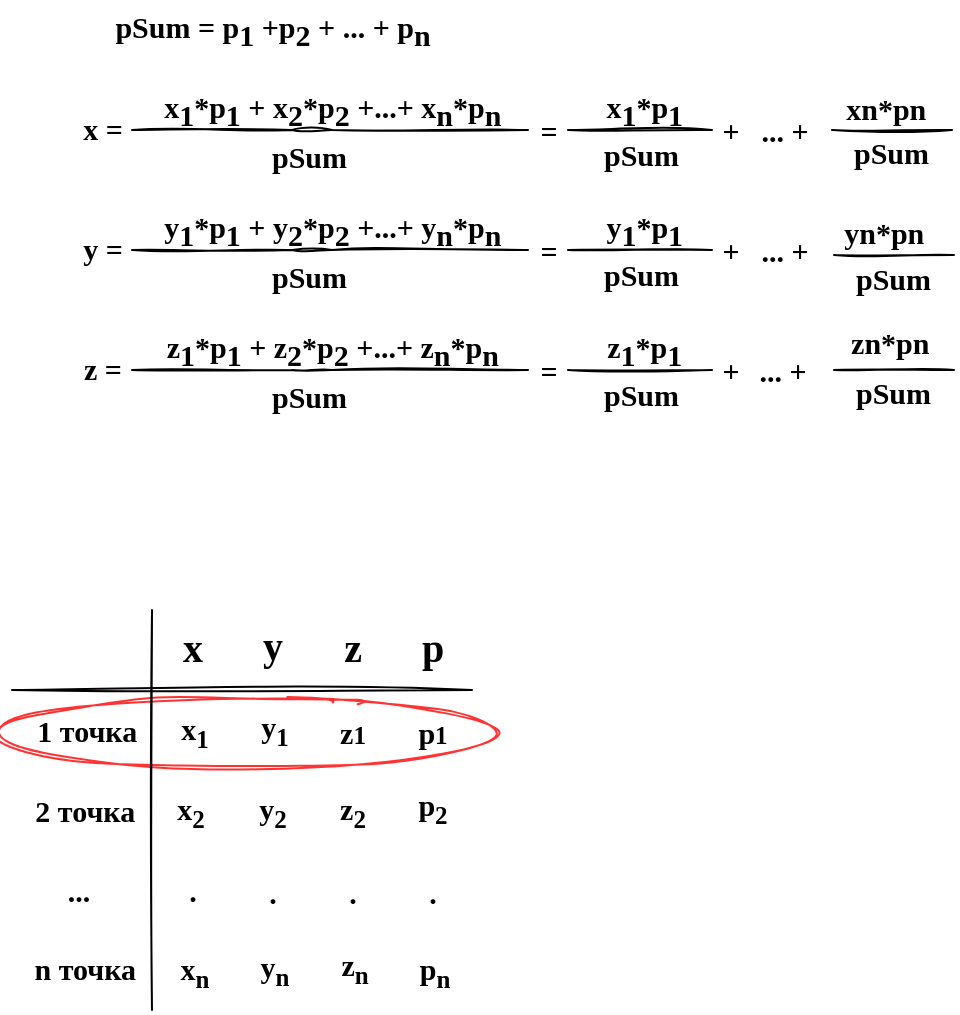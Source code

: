 <mxfile version="15.2.7" type="device"><diagram id="EPFdd0bSfsvq8oCg-2A9" name="Страница 1"><mxGraphModel dx="487" dy="282" grid="0" gridSize="10" guides="1" tooltips="1" connect="1" arrows="1" fold="1" page="1" pageScale="1" pageWidth="827" pageHeight="1169" math="0" shadow="0"><root><mxCell id="0"/><mxCell id="1" parent="0"/><mxCell id="UScfY4CQxV5__BltaqXN-158" value="" style="ellipse;whiteSpace=wrap;html=1;labelBackgroundColor=none;fontFamily=Comic Sans MS;fontSize=20;fontColor=default;sketch=1;strokeColor=#FF3333;" vertex="1" parent="1"><mxGeometry x="5" y="443" width="245" height="37" as="geometry"/></mxCell><mxCell id="UScfY4CQxV5__BltaqXN-2" value="&lt;span style=&quot;font-size: 15px; background-color: rgb(255, 255, 255);&quot;&gt;&amp;nbsp;x&lt;sub style=&quot;font-size: 15px;&quot;&gt;1&lt;/sub&gt;*p&lt;sub style=&quot;font-size: 15px;&quot;&gt;1&amp;nbsp;&lt;/sub&gt;+ x&lt;sub style=&quot;font-size: 15px;&quot;&gt;2&lt;/sub&gt;*p&lt;sub style=&quot;font-size: 15px;&quot;&gt;2&lt;/sub&gt; +...+ x&lt;sub style=&quot;font-size: 15px;&quot;&gt;n&lt;/sub&gt;*p&lt;sub style=&quot;font-size: 15px;&quot;&gt;n&lt;/sub&gt;&lt;/span&gt;" style="text;html=1;align=center;verticalAlign=middle;resizable=0;points=[];autosize=1;labelBackgroundColor=default;fontFamily=Comic Sans MS;fontStyle=1;fontSize=15;sketch=1;" vertex="1" parent="1"><mxGeometry x="58" y="135" width="220" height="30" as="geometry"/></mxCell><mxCell id="UScfY4CQxV5__BltaqXN-4" value="" style="endArrow=none;html=1;fontFamily=Comic Sans MS;fontStyle=1;fontSize=15;sketch=1;" edge="1" parent="1"><mxGeometry width="50" height="50" relative="1" as="geometry"><mxPoint x="70" y="160" as="sourcePoint"/><mxPoint x="268" y="160" as="targetPoint"/><Array as="points"><mxPoint x="160" y="160"/></Array></mxGeometry></mxCell><mxCell id="UScfY4CQxV5__BltaqXN-5" value="&lt;div style=&quot;text-align: center; font-size: 15px;&quot;&gt;&lt;span style=&quot;font-size: 15px;&quot;&gt;&lt;font style=&quot;font-size: 15px;&quot;&gt;pSum&lt;/font&gt;&lt;/span&gt;&lt;/div&gt;" style="text;whiteSpace=wrap;html=1;labelBackgroundColor=default;fontColor=default;fontFamily=Comic Sans MS;fontStyle=1;fontSize=15;sketch=1;" vertex="1" parent="1"><mxGeometry x="138" y="158" width="46" height="30" as="geometry"/></mxCell><mxCell id="UScfY4CQxV5__BltaqXN-6" value="x =" style="text;html=1;align=center;verticalAlign=middle;resizable=0;points=[];autosize=1;strokeColor=none;fillColor=none;fontColor=default;fontFamily=Comic Sans MS;fontStyle=1;fontSize=15;sketch=1;" vertex="1" parent="1"><mxGeometry x="35" y="149" width="40" height="20" as="geometry"/></mxCell><mxCell id="UScfY4CQxV5__BltaqXN-7" value="=" style="text;html=1;align=center;verticalAlign=middle;resizable=0;points=[];autosize=1;strokeColor=none;fillColor=none;fontColor=default;fontFamily=Comic Sans MS;fontStyle=1;fontSize=15;sketch=1;" vertex="1" parent="1"><mxGeometry x="268" y="150" width="20" height="20" as="geometry"/></mxCell><mxCell id="UScfY4CQxV5__BltaqXN-18" value="&lt;span style=&quot;font-size: 15px; background-color: rgb(255, 255, 255);&quot;&gt;&amp;nbsp;x&lt;sub style=&quot;font-size: 15px;&quot;&gt;1&lt;/sub&gt;*p&lt;sub style=&quot;font-size: 15px;&quot;&gt;1&lt;/sub&gt;&lt;/span&gt;" style="text;html=1;align=center;verticalAlign=middle;resizable=0;points=[];autosize=1;labelBackgroundColor=default;fontFamily=Comic Sans MS;fontStyle=1;fontSize=15;sketch=1;" vertex="1" parent="1"><mxGeometry x="289" y="135" width="70" height="30" as="geometry"/></mxCell><mxCell id="UScfY4CQxV5__BltaqXN-19" value="" style="endArrow=none;html=1;fontFamily=Comic Sans MS;fontStyle=1;fontSize=15;sketch=1;" edge="1" parent="1"><mxGeometry width="50" height="50" relative="1" as="geometry"><mxPoint x="288" y="160" as="sourcePoint"/><mxPoint x="360" y="160" as="targetPoint"/><Array as="points"/></mxGeometry></mxCell><mxCell id="UScfY4CQxV5__BltaqXN-20" value="&lt;span style=&quot;font-size: 15px; text-align: center;&quot;&gt;pSum&lt;/span&gt;" style="text;whiteSpace=wrap;html=1;labelBackgroundColor=default;fontColor=default;fontFamily=Comic Sans MS;fontStyle=1;fontSize=15;sketch=1;" vertex="1" parent="1"><mxGeometry x="304" y="157" width="42" height="30" as="geometry"/></mxCell><mxCell id="UScfY4CQxV5__BltaqXN-21" value="+" style="text;html=1;align=center;verticalAlign=middle;resizable=0;points=[];autosize=1;strokeColor=none;fillColor=none;fontColor=default;fontFamily=Comic Sans MS;fontStyle=1;fontSize=15;sketch=1;" vertex="1" parent="1"><mxGeometry x="359" y="150" width="20" height="20" as="geometry"/></mxCell><mxCell id="UScfY4CQxV5__BltaqXN-31" value="pSum =&amp;nbsp;&lt;span style=&quot;font-size: 15px;&quot;&gt;p&lt;/span&gt;&lt;sub style=&quot;font-size: 15px;&quot;&gt;1&lt;/sub&gt;&lt;span style=&quot;font-size: 15px;&quot;&gt;&amp;nbsp;+p&lt;/span&gt;&lt;sub style=&quot;font-size: 15px;&quot;&gt;2&lt;/sub&gt;&lt;span style=&quot;font-size: 15px;&quot;&gt;&amp;nbsp;+ ... + p&lt;/span&gt;&lt;sub style=&quot;font-size: 15px;&quot;&gt;n&lt;/sub&gt;" style="text;html=1;align=center;verticalAlign=middle;resizable=0;points=[];autosize=1;strokeColor=none;fillColor=none;fontColor=default;fontFamily=Comic Sans MS;fontStyle=1;fontSize=15;sketch=1;" vertex="1" parent="1"><mxGeometry x="35" y="95" width="210" height="30" as="geometry"/></mxCell><mxCell id="UScfY4CQxV5__BltaqXN-48" value="" style="endArrow=none;html=1;fontFamily=Comic Sans MS;fontStyle=1;fontSize=15;sketch=1;" edge="1" parent="1"><mxGeometry width="50" height="50" relative="1" as="geometry"><mxPoint x="420" y="160" as="sourcePoint"/><mxPoint x="480" y="160" as="targetPoint"/><Array as="points"/></mxGeometry></mxCell><mxCell id="UScfY4CQxV5__BltaqXN-49" value="&lt;span style=&quot;background-color: rgb(255, 255, 255); font-size: 15px;&quot;&gt;&amp;nbsp; &amp;nbsp;xn*p&lt;/span&gt;&lt;span style=&quot;background-color: rgb(255, 255, 255); font-size: 15px;&quot;&gt;n&lt;/span&gt;" style="text;html=1;align=center;verticalAlign=middle;resizable=0;points=[];autosize=1;labelBackgroundColor=default;fontFamily=Comic Sans MS;fontStyle=1;fontSize=15;sketch=1;" vertex="1" parent="1"><mxGeometry x="401" y="139" width="80" height="20" as="geometry"/></mxCell><mxCell id="UScfY4CQxV5__BltaqXN-50" value="&lt;span style=&quot;font-size: 15px; text-align: center;&quot;&gt;pSum&lt;/span&gt;" style="text;whiteSpace=wrap;html=1;labelBackgroundColor=default;fontColor=default;fontFamily=Comic Sans MS;fontStyle=1;fontSize=15;sketch=1;" vertex="1" parent="1"><mxGeometry x="429" y="156" width="44" height="30" as="geometry"/></mxCell><mxCell id="UScfY4CQxV5__BltaqXN-78" value="x" style="text;html=1;align=center;verticalAlign=middle;resizable=0;points=[];autosize=1;strokeColor=none;fillColor=none;fontColor=default;fontSize=20;fontStyle=1;fontFamily=Comic Sans MS;sketch=1;" vertex="1" parent="1"><mxGeometry x="84.5" y="403" width="30" height="30" as="geometry"/></mxCell><mxCell id="UScfY4CQxV5__BltaqXN-79" value="y" style="text;html=1;align=center;verticalAlign=middle;resizable=0;points=[];autosize=1;strokeColor=none;fillColor=none;fontColor=default;fontSize=20;fontStyle=1;fontFamily=Comic Sans MS;sketch=1;" vertex="1" parent="1"><mxGeometry x="125" y="402" width="30" height="30" as="geometry"/></mxCell><mxCell id="UScfY4CQxV5__BltaqXN-80" value="z" style="text;html=1;align=center;verticalAlign=middle;resizable=0;points=[];autosize=1;strokeColor=none;fillColor=none;fontColor=default;fontSize=20;fontStyle=1;fontFamily=Comic Sans MS;sketch=1;" vertex="1" parent="1"><mxGeometry x="165" y="403" width="30" height="30" as="geometry"/></mxCell><mxCell id="UScfY4CQxV5__BltaqXN-81" value="p" style="text;html=1;align=center;verticalAlign=middle;resizable=0;points=[];autosize=1;strokeColor=none;fillColor=none;fontColor=default;fontSize=20;fontStyle=1;fontFamily=Comic Sans MS;sketch=1;" vertex="1" parent="1"><mxGeometry x="205" y="403" width="30" height="30" as="geometry"/></mxCell><mxCell id="UScfY4CQxV5__BltaqXN-82" value="1 точка&amp;nbsp;" style="text;html=1;align=center;verticalAlign=middle;resizable=0;points=[];autosize=1;strokeColor=none;fillColor=none;fontColor=default;fontSize=15;fontStyle=1;fontFamily=Comic Sans MS;sketch=1;" vertex="1" parent="1"><mxGeometry x="8.5" y="450" width="80" height="20" as="geometry"/></mxCell><mxCell id="UScfY4CQxV5__BltaqXN-84" value="2 точка&amp;nbsp;" style="text;html=1;align=center;verticalAlign=middle;resizable=0;points=[];autosize=1;strokeColor=none;fillColor=none;fontColor=default;fontSize=15;fontStyle=1;fontFamily=Comic Sans MS;sketch=1;" vertex="1" parent="1"><mxGeometry x="8" y="490" width="80" height="20" as="geometry"/></mxCell><mxCell id="UScfY4CQxV5__BltaqXN-86" value="n точка&amp;nbsp;" style="text;html=1;align=center;verticalAlign=middle;resizable=0;points=[];autosize=1;strokeColor=none;fillColor=none;fontColor=default;fontSize=15;fontStyle=1;fontFamily=Comic Sans MS;sketch=1;" vertex="1" parent="1"><mxGeometry x="8" y="569" width="80" height="20" as="geometry"/></mxCell><mxCell id="UScfY4CQxV5__BltaqXN-87" value="" style="endArrow=none;html=1;fontColor=default;fontSize=15;fontStyle=1;fontFamily=Comic Sans MS;sketch=1;" edge="1" parent="1"><mxGeometry width="50" height="50" relative="1" as="geometry"><mxPoint x="10" y="440" as="sourcePoint"/><mxPoint x="240" y="440" as="targetPoint"/></mxGeometry></mxCell><mxCell id="UScfY4CQxV5__BltaqXN-88" value="" style="endArrow=none;html=1;fontColor=default;fontSize=15;fontStyle=1;fontFamily=Comic Sans MS;sketch=1;" edge="1" parent="1"><mxGeometry width="50" height="50" relative="1" as="geometry"><mxPoint x="80" y="600" as="sourcePoint"/><mxPoint x="80" y="400" as="targetPoint"/></mxGeometry></mxCell><mxCell id="UScfY4CQxV5__BltaqXN-89" value="x&lt;span style=&quot;font-size: 15px&quot;&gt;&lt;sub&gt;1&lt;/sub&gt;&lt;/span&gt;" style="text;html=1;align=center;verticalAlign=middle;resizable=0;points=[];autosize=1;strokeColor=none;fillColor=none;fontColor=default;fontSize=15;fontStyle=1;fontFamily=Comic Sans MS;sketch=1;" vertex="1" parent="1"><mxGeometry x="87.5" y="447" width="27" height="27" as="geometry"/></mxCell><mxCell id="UScfY4CQxV5__BltaqXN-90" value="y&lt;span style=&quot;font-size: 15px&quot;&gt;&lt;sub&gt;1&lt;/sub&gt;&lt;/span&gt;" style="text;html=1;align=center;verticalAlign=middle;resizable=0;points=[];autosize=1;strokeColor=none;fillColor=none;fontColor=default;fontSize=15;fontStyle=1;fontFamily=Comic Sans MS;sketch=1;" vertex="1" parent="1"><mxGeometry x="128" y="446" width="26" height="27" as="geometry"/></mxCell><mxCell id="UScfY4CQxV5__BltaqXN-92" value="&lt;span style=&quot;font-size: 15px&quot;&gt;&lt;span style=&quot;vertical-align: sub ; font-size: 15px&quot;&gt;z&lt;/span&gt;&lt;sub&gt;1&lt;/sub&gt;&lt;/span&gt;" style="text;html=1;align=center;verticalAlign=middle;resizable=0;points=[];autosize=1;strokeColor=none;fillColor=none;fontColor=default;fontSize=15;fontStyle=1;fontFamily=Comic Sans MS;sketch=1;" vertex="1" parent="1"><mxGeometry x="167" y="445" width="26" height="27" as="geometry"/></mxCell><mxCell id="UScfY4CQxV5__BltaqXN-93" value="&lt;span style=&quot;font-size: 15px&quot;&gt;&lt;span style=&quot;vertical-align: sub ; font-size: 15px&quot;&gt;p&lt;/span&gt;&lt;sub&gt;1&lt;/sub&gt;&lt;/span&gt;" style="text;html=1;align=center;verticalAlign=middle;resizable=0;points=[];autosize=1;strokeColor=none;fillColor=none;fontColor=default;fontSize=15;fontStyle=1;fontFamily=Comic Sans MS;sketch=1;" vertex="1" parent="1"><mxGeometry x="207" y="445" width="26" height="27" as="geometry"/></mxCell><mxCell id="UScfY4CQxV5__BltaqXN-94" value="x&lt;span style=&quot;font-size: 15px&quot;&gt;&lt;span style=&quot;font-size: 15px&quot;&gt;&lt;sub&gt;2&lt;/sub&gt;&lt;/span&gt;&lt;/span&gt;" style="text;html=1;align=center;verticalAlign=middle;resizable=0;points=[];autosize=1;strokeColor=none;fillColor=none;fontColor=default;fontSize=15;fontStyle=1;fontFamily=Comic Sans MS;sketch=1;" vertex="1" parent="1"><mxGeometry x="85.5" y="487" width="27" height="27" as="geometry"/></mxCell><mxCell id="UScfY4CQxV5__BltaqXN-95" value="y&lt;span style=&quot;font-size: 15px&quot;&gt;&lt;sub&gt;2&lt;/sub&gt;&lt;/span&gt;" style="text;html=1;align=center;verticalAlign=middle;resizable=0;points=[];autosize=1;strokeColor=none;fillColor=none;fontColor=default;fontSize=15;fontStyle=1;fontFamily=Comic Sans MS;sketch=1;" vertex="1" parent="1"><mxGeometry x="127" y="487" width="26" height="27" as="geometry"/></mxCell><mxCell id="UScfY4CQxV5__BltaqXN-96" value="z&lt;span style=&quot;font-size: 15px&quot;&gt;&lt;sub&gt;2&lt;/sub&gt;&lt;/span&gt;" style="text;html=1;align=center;verticalAlign=middle;resizable=0;points=[];autosize=1;strokeColor=none;fillColor=none;fontColor=default;fontSize=15;fontStyle=1;fontFamily=Comic Sans MS;sketch=1;" vertex="1" parent="1"><mxGeometry x="167" y="487" width="26" height="27" as="geometry"/></mxCell><mxCell id="UScfY4CQxV5__BltaqXN-97" value="p&lt;span style=&quot;font-size: 15px&quot;&gt;&lt;sub&gt;2&lt;/sub&gt;&lt;/span&gt;" style="text;html=1;align=center;verticalAlign=middle;resizable=0;points=[];autosize=1;strokeColor=none;fillColor=none;fontColor=default;fontSize=15;fontStyle=1;fontFamily=Comic Sans MS;sketch=1;" vertex="1" parent="1"><mxGeometry x="207" y="485" width="26" height="27" as="geometry"/></mxCell><mxCell id="UScfY4CQxV5__BltaqXN-102" value="x&lt;span style=&quot;font-size: 15px&quot;&gt;&lt;span style=&quot;font-size: 15px&quot;&gt;&lt;sub&gt;n&lt;/sub&gt;&lt;/span&gt;&lt;/span&gt;" style="text;html=1;align=center;verticalAlign=middle;resizable=0;points=[];autosize=1;strokeColor=none;fillColor=none;fontColor=default;fontSize=15;fontStyle=1;fontFamily=Comic Sans MS;sketch=1;" vertex="1" parent="1"><mxGeometry x="88.5" y="567" width="25" height="27" as="geometry"/></mxCell><mxCell id="UScfY4CQxV5__BltaqXN-103" value="&lt;span style=&quot;font-size: 15px&quot;&gt;&lt;span style=&quot;font-size: 15px&quot;&gt;y&lt;span style=&quot;font-size: 15px&quot;&gt;&lt;sub&gt;n&lt;/sub&gt;&lt;/span&gt;&lt;/span&gt;&lt;/span&gt;" style="text;html=1;align=center;verticalAlign=middle;resizable=0;points=[];autosize=1;strokeColor=none;fillColor=none;fontColor=default;fontSize=15;fontStyle=1;fontFamily=Comic Sans MS;sketch=1;" vertex="1" parent="1"><mxGeometry x="128" y="566" width="25" height="27" as="geometry"/></mxCell><mxCell id="UScfY4CQxV5__BltaqXN-104" value="&lt;span style=&quot;font-size: 15px&quot;&gt;&lt;span style=&quot;font-size: 15px&quot;&gt;z&lt;span style=&quot;font-size: 15px&quot;&gt;&lt;sub&gt;n&lt;/sub&gt;&lt;/span&gt;&lt;/span&gt;&lt;/span&gt;" style="text;html=1;align=center;verticalAlign=middle;resizable=0;points=[];autosize=1;strokeColor=none;fillColor=none;fontColor=default;fontSize=15;fontStyle=1;fontFamily=Comic Sans MS;sketch=1;" vertex="1" parent="1"><mxGeometry x="168" y="565" width="25" height="27" as="geometry"/></mxCell><mxCell id="UScfY4CQxV5__BltaqXN-105" value="p&lt;span style=&quot;font-size: 15px&quot;&gt;&lt;sub&gt;n&lt;/sub&gt;&lt;/span&gt;" style="text;html=1;align=center;verticalAlign=middle;resizable=0;points=[];autosize=1;strokeColor=none;fillColor=none;fontColor=default;fontSize=15;fontStyle=1;fontFamily=Comic Sans MS;sketch=1;" vertex="1" parent="1"><mxGeometry x="208" y="567" width="25" height="27" as="geometry"/></mxCell><mxCell id="UScfY4CQxV5__BltaqXN-109" value="&lt;span style=&quot;font-size: 15px; background-color: rgb(255, 255, 255);&quot;&gt;&amp;nbsp;y&lt;sub style=&quot;font-size: 15px;&quot;&gt;1&lt;/sub&gt;*p&lt;sub style=&quot;font-size: 15px;&quot;&gt;1&amp;nbsp;&lt;/sub&gt;+ y&lt;sub style=&quot;font-size: 15px;&quot;&gt;2&lt;/sub&gt;*p&lt;sub style=&quot;font-size: 15px;&quot;&gt;2&lt;/sub&gt; +...+ y&lt;sub style=&quot;font-size: 15px;&quot;&gt;n&lt;/sub&gt;*p&lt;sub style=&quot;font-size: 15px;&quot;&gt;n&lt;/sub&gt;&lt;/span&gt;" style="text;html=1;align=center;verticalAlign=middle;resizable=0;points=[];autosize=1;labelBackgroundColor=default;fontFamily=Comic Sans MS;fontStyle=1;fontSize=15;sketch=1;" vertex="1" parent="1"><mxGeometry x="58" y="195" width="220" height="30" as="geometry"/></mxCell><mxCell id="UScfY4CQxV5__BltaqXN-110" value="" style="endArrow=none;html=1;fontFamily=Comic Sans MS;fontStyle=1;fontSize=15;sketch=1;" edge="1" parent="1"><mxGeometry width="50" height="50" relative="1" as="geometry"><mxPoint x="70" y="220" as="sourcePoint"/><mxPoint x="268" y="220" as="targetPoint"/><Array as="points"><mxPoint x="160" y="220"/></Array></mxGeometry></mxCell><mxCell id="UScfY4CQxV5__BltaqXN-111" value="&lt;div style=&quot;text-align: center; font-size: 15px;&quot;&gt;&lt;span style=&quot;font-size: 15px;&quot;&gt;&lt;font style=&quot;font-size: 15px;&quot;&gt;pSum&lt;/font&gt;&lt;/span&gt;&lt;/div&gt;" style="text;whiteSpace=wrap;html=1;labelBackgroundColor=default;fontColor=default;fontFamily=Comic Sans MS;fontStyle=1;fontSize=15;sketch=1;" vertex="1" parent="1"><mxGeometry x="138" y="218" width="46" height="30" as="geometry"/></mxCell><mxCell id="UScfY4CQxV5__BltaqXN-112" value="y =" style="text;html=1;align=center;verticalAlign=middle;resizable=0;points=[];autosize=1;strokeColor=none;fillColor=none;fontColor=default;fontFamily=Comic Sans MS;fontStyle=1;fontSize=15;sketch=1;" vertex="1" parent="1"><mxGeometry x="35" y="209" width="40" height="20" as="geometry"/></mxCell><mxCell id="UScfY4CQxV5__BltaqXN-113" value="=" style="text;html=1;align=center;verticalAlign=middle;resizable=0;points=[];autosize=1;strokeColor=none;fillColor=none;fontColor=default;fontFamily=Comic Sans MS;fontStyle=1;fontSize=15;sketch=1;" vertex="1" parent="1"><mxGeometry x="268" y="210" width="20" height="20" as="geometry"/></mxCell><mxCell id="UScfY4CQxV5__BltaqXN-114" value="&lt;span style=&quot;font-size: 15px; background-color: rgb(255, 255, 255);&quot;&gt;&amp;nbsp;y&lt;sub style=&quot;font-size: 15px;&quot;&gt;1&lt;/sub&gt;*p&lt;sub style=&quot;font-size: 15px;&quot;&gt;1&lt;/sub&gt;&lt;/span&gt;" style="text;html=1;align=center;verticalAlign=middle;resizable=0;points=[];autosize=1;labelBackgroundColor=default;fontFamily=Comic Sans MS;fontStyle=1;fontSize=15;sketch=1;" vertex="1" parent="1"><mxGeometry x="289" y="195" width="70" height="30" as="geometry"/></mxCell><mxCell id="UScfY4CQxV5__BltaqXN-115" value="" style="endArrow=none;html=1;fontFamily=Comic Sans MS;fontStyle=1;fontSize=15;sketch=1;" edge="1" parent="1"><mxGeometry width="50" height="50" relative="1" as="geometry"><mxPoint x="288" y="220" as="sourcePoint"/><mxPoint x="360" y="220" as="targetPoint"/><Array as="points"/></mxGeometry></mxCell><mxCell id="UScfY4CQxV5__BltaqXN-116" value="&lt;span style=&quot;font-size: 15px; text-align: center;&quot;&gt;pSum&lt;/span&gt;" style="text;whiteSpace=wrap;html=1;labelBackgroundColor=default;fontColor=default;fontFamily=Comic Sans MS;fontStyle=1;fontSize=15;sketch=1;" vertex="1" parent="1"><mxGeometry x="304" y="217" width="42" height="30" as="geometry"/></mxCell><mxCell id="UScfY4CQxV5__BltaqXN-117" value="+" style="text;html=1;align=center;verticalAlign=middle;resizable=0;points=[];autosize=1;strokeColor=none;fillColor=none;fontColor=default;fontFamily=Comic Sans MS;fontStyle=1;fontSize=15;sketch=1;" vertex="1" parent="1"><mxGeometry x="359" y="210" width="20" height="20" as="geometry"/></mxCell><mxCell id="UScfY4CQxV5__BltaqXN-131" value="&lt;span style=&quot;font-size: 15px; background-color: rgb(255, 255, 255);&quot;&gt;&amp;nbsp;z&lt;sub style=&quot;font-size: 15px;&quot;&gt;1&lt;/sub&gt;*p&lt;sub style=&quot;font-size: 15px;&quot;&gt;1&amp;nbsp;&lt;/sub&gt;+ z&lt;sub style=&quot;font-size: 15px;&quot;&gt;2&lt;/sub&gt;*p&lt;sub style=&quot;font-size: 15px;&quot;&gt;2&lt;/sub&gt; +...+ z&lt;sub style=&quot;font-size: 15px;&quot;&gt;n&lt;/sub&gt;*p&lt;sub style=&quot;font-size: 15px;&quot;&gt;n&lt;/sub&gt;&lt;/span&gt;" style="text;html=1;align=center;verticalAlign=middle;resizable=0;points=[];autosize=1;labelBackgroundColor=default;fontFamily=Comic Sans MS;fontStyle=1;fontSize=15;sketch=1;" vertex="1" parent="1"><mxGeometry x="58" y="255" width="220" height="30" as="geometry"/></mxCell><mxCell id="UScfY4CQxV5__BltaqXN-132" value="" style="endArrow=none;html=1;fontFamily=Comic Sans MS;fontStyle=1;fontSize=15;sketch=1;" edge="1" parent="1"><mxGeometry width="50" height="50" relative="1" as="geometry"><mxPoint x="70" y="280" as="sourcePoint"/><mxPoint x="268" y="280" as="targetPoint"/><Array as="points"><mxPoint x="160" y="280"/></Array></mxGeometry></mxCell><mxCell id="UScfY4CQxV5__BltaqXN-133" value="&lt;div style=&quot;text-align: center; font-size: 15px;&quot;&gt;&lt;span style=&quot;font-size: 15px;&quot;&gt;&lt;font style=&quot;font-size: 15px;&quot;&gt;pSum&lt;/font&gt;&lt;/span&gt;&lt;/div&gt;" style="text;whiteSpace=wrap;html=1;labelBackgroundColor=default;fontColor=default;fontFamily=Comic Sans MS;fontStyle=1;fontSize=15;sketch=1;" vertex="1" parent="1"><mxGeometry x="138" y="278" width="46" height="30" as="geometry"/></mxCell><mxCell id="UScfY4CQxV5__BltaqXN-134" value="z =" style="text;html=1;align=center;verticalAlign=middle;resizable=0;points=[];autosize=1;strokeColor=none;fillColor=none;fontColor=default;fontFamily=Comic Sans MS;fontStyle=1;fontSize=15;sketch=1;" vertex="1" parent="1"><mxGeometry x="35" y="269" width="40" height="20" as="geometry"/></mxCell><mxCell id="UScfY4CQxV5__BltaqXN-135" value="=" style="text;html=1;align=center;verticalAlign=middle;resizable=0;points=[];autosize=1;strokeColor=none;fillColor=none;fontColor=default;fontFamily=Comic Sans MS;fontStyle=1;fontSize=15;sketch=1;" vertex="1" parent="1"><mxGeometry x="268" y="270" width="20" height="20" as="geometry"/></mxCell><mxCell id="UScfY4CQxV5__BltaqXN-136" value="&lt;span style=&quot;font-size: 15px; background-color: rgb(255, 255, 255);&quot;&gt;&amp;nbsp;z&lt;sub style=&quot;font-size: 15px;&quot;&gt;1&lt;/sub&gt;*p&lt;sub style=&quot;font-size: 15px;&quot;&gt;1&lt;/sub&gt;&lt;/span&gt;" style="text;html=1;align=center;verticalAlign=middle;resizable=0;points=[];autosize=1;labelBackgroundColor=default;fontFamily=Comic Sans MS;fontStyle=1;fontSize=15;sketch=1;" vertex="1" parent="1"><mxGeometry x="289" y="255" width="70" height="30" as="geometry"/></mxCell><mxCell id="UScfY4CQxV5__BltaqXN-137" value="" style="endArrow=none;html=1;fontFamily=Comic Sans MS;fontStyle=1;fontSize=15;sketch=1;" edge="1" parent="1"><mxGeometry width="50" height="50" relative="1" as="geometry"><mxPoint x="288" y="280" as="sourcePoint"/><mxPoint x="360" y="280" as="targetPoint"/><Array as="points"/></mxGeometry></mxCell><mxCell id="UScfY4CQxV5__BltaqXN-138" value="&lt;span style=&quot;font-size: 15px; text-align: center;&quot;&gt;pSum&lt;/span&gt;" style="text;whiteSpace=wrap;html=1;labelBackgroundColor=default;fontColor=default;fontFamily=Comic Sans MS;fontStyle=1;fontSize=15;sketch=1;" vertex="1" parent="1"><mxGeometry x="304" y="277" width="42" height="30" as="geometry"/></mxCell><mxCell id="UScfY4CQxV5__BltaqXN-139" value="+" style="text;html=1;align=center;verticalAlign=middle;resizable=0;points=[];autosize=1;strokeColor=none;fillColor=none;fontColor=default;fontFamily=Comic Sans MS;fontStyle=1;fontSize=15;sketch=1;" vertex="1" parent="1"><mxGeometry x="359" y="270" width="20" height="20" as="geometry"/></mxCell><mxCell id="UScfY4CQxV5__BltaqXN-144" value="... +" style="text;html=1;align=center;verticalAlign=middle;resizable=0;points=[];autosize=1;strokeColor=none;fillColor=none;fontColor=default;fontFamily=Comic Sans MS;fontStyle=1;fontSize=15;sketch=1;" vertex="1" parent="1"><mxGeometry x="371" y="150" width="50" height="20" as="geometry"/></mxCell><mxCell id="UScfY4CQxV5__BltaqXN-145" value="... +" style="text;html=1;align=center;verticalAlign=middle;resizable=0;points=[];autosize=1;strokeColor=none;fillColor=none;fontColor=default;fontFamily=Comic Sans MS;fontStyle=1;fontSize=15;sketch=1;" vertex="1" parent="1"><mxGeometry x="370" y="270" width="50" height="20" as="geometry"/></mxCell><mxCell id="UScfY4CQxV5__BltaqXN-146" value="... +" style="text;html=1;align=center;verticalAlign=middle;resizable=0;points=[];autosize=1;strokeColor=none;fillColor=none;fontColor=default;fontFamily=Comic Sans MS;fontStyle=1;fontSize=15;sketch=1;" vertex="1" parent="1"><mxGeometry x="371" y="210" width="50" height="20" as="geometry"/></mxCell><mxCell id="UScfY4CQxV5__BltaqXN-147" value="" style="endArrow=none;html=1;fontFamily=Comic Sans MS;fontStyle=1;fontSize=15;sketch=1;" edge="1" parent="1"><mxGeometry width="50" height="50" relative="1" as="geometry"><mxPoint x="421" y="222.5" as="sourcePoint"/><mxPoint x="481" y="222.5" as="targetPoint"/><Array as="points"/></mxGeometry></mxCell><mxCell id="UScfY4CQxV5__BltaqXN-148" value="&lt;span style=&quot;background-color: rgb(255, 255, 255); font-size: 15px;&quot;&gt;&amp;nbsp; &amp;nbsp;yn*p&lt;/span&gt;&lt;span style=&quot;background-color: rgb(255, 255, 255); font-size: 15px;&quot;&gt;n&lt;/span&gt;" style="text;html=1;align=center;verticalAlign=middle;resizable=0;points=[];autosize=1;labelBackgroundColor=default;fontFamily=Comic Sans MS;fontStyle=1;fontSize=15;sketch=1;" vertex="1" parent="1"><mxGeometry x="400" y="200.5" width="80" height="20" as="geometry"/></mxCell><mxCell id="UScfY4CQxV5__BltaqXN-149" value="&lt;span style=&quot;font-size: 15px; text-align: center;&quot;&gt;pSum&lt;/span&gt;" style="text;whiteSpace=wrap;html=1;labelBackgroundColor=default;fontColor=default;fontFamily=Comic Sans MS;fontStyle=1;fontSize=15;sketch=1;" vertex="1" parent="1"><mxGeometry x="430" y="218.5" width="44" height="30" as="geometry"/></mxCell><mxCell id="UScfY4CQxV5__BltaqXN-150" value="" style="endArrow=none;html=1;fontFamily=Comic Sans MS;fontStyle=1;fontSize=15;sketch=1;" edge="1" parent="1"><mxGeometry width="50" height="50" relative="1" as="geometry"><mxPoint x="421" y="280" as="sourcePoint"/><mxPoint x="481" y="280" as="targetPoint"/><Array as="points"/></mxGeometry></mxCell><mxCell id="UScfY4CQxV5__BltaqXN-151" value="&lt;span style=&quot;background-color: rgb(255, 255, 255); font-size: 15px;&quot;&gt;&amp;nbsp; &amp;nbsp;zn*p&lt;/span&gt;&lt;span style=&quot;background-color: rgb(255, 255, 255); font-size: 15px;&quot;&gt;n&lt;/span&gt;" style="text;html=1;align=center;verticalAlign=middle;resizable=0;points=[];autosize=1;labelBackgroundColor=default;fontFamily=Comic Sans MS;fontStyle=1;fontSize=15;sketch=1;" vertex="1" parent="1"><mxGeometry x="403" y="256" width="80" height="20" as="geometry"/></mxCell><mxCell id="UScfY4CQxV5__BltaqXN-152" value="&lt;span style=&quot;font-size: 15px; text-align: center;&quot;&gt;pSum&lt;/span&gt;" style="text;whiteSpace=wrap;html=1;labelBackgroundColor=default;fontColor=default;fontFamily=Comic Sans MS;fontStyle=1;fontSize=15;sketch=1;" vertex="1" parent="1"><mxGeometry x="430" y="276" width="44" height="30" as="geometry"/></mxCell><mxCell id="UScfY4CQxV5__BltaqXN-153" value="..." style="text;html=1;align=center;verticalAlign=middle;resizable=0;points=[];autosize=1;strokeColor=none;fillColor=none;fontColor=default;fontSize=15;fontStyle=1;fontFamily=Comic Sans MS;sketch=1;" vertex="1" parent="1"><mxGeometry x="23" y="530" width="40" height="20" as="geometry"/></mxCell><mxCell id="UScfY4CQxV5__BltaqXN-154" value="." style="text;html=1;align=center;verticalAlign=middle;resizable=0;points=[];autosize=1;strokeColor=none;fillColor=none;fontColor=default;fontSize=15;fontStyle=1;fontFamily=Comic Sans MS;sketch=1;" vertex="1" parent="1"><mxGeometry x="90" y="530" width="20" height="20" as="geometry"/></mxCell><mxCell id="UScfY4CQxV5__BltaqXN-155" value="." style="text;html=1;align=center;verticalAlign=middle;resizable=0;points=[];autosize=1;strokeColor=none;fillColor=none;fontColor=default;fontSize=15;fontStyle=1;fontFamily=Comic Sans MS;sketch=1;" vertex="1" parent="1"><mxGeometry x="130" y="531" width="20" height="20" as="geometry"/></mxCell><mxCell id="UScfY4CQxV5__BltaqXN-156" value="." style="text;html=1;align=center;verticalAlign=middle;resizable=0;points=[];autosize=1;strokeColor=none;fillColor=none;fontColor=default;fontSize=15;fontStyle=1;fontFamily=Comic Sans MS;sketch=1;" vertex="1" parent="1"><mxGeometry x="170" y="531" width="20" height="20" as="geometry"/></mxCell><mxCell id="UScfY4CQxV5__BltaqXN-157" value="." style="text;html=1;align=center;verticalAlign=middle;resizable=0;points=[];autosize=1;strokeColor=none;fillColor=none;fontColor=default;fontSize=15;fontStyle=1;fontFamily=Comic Sans MS;sketch=1;" vertex="1" parent="1"><mxGeometry x="210" y="531" width="20" height="20" as="geometry"/></mxCell></root></mxGraphModel></diagram></mxfile>